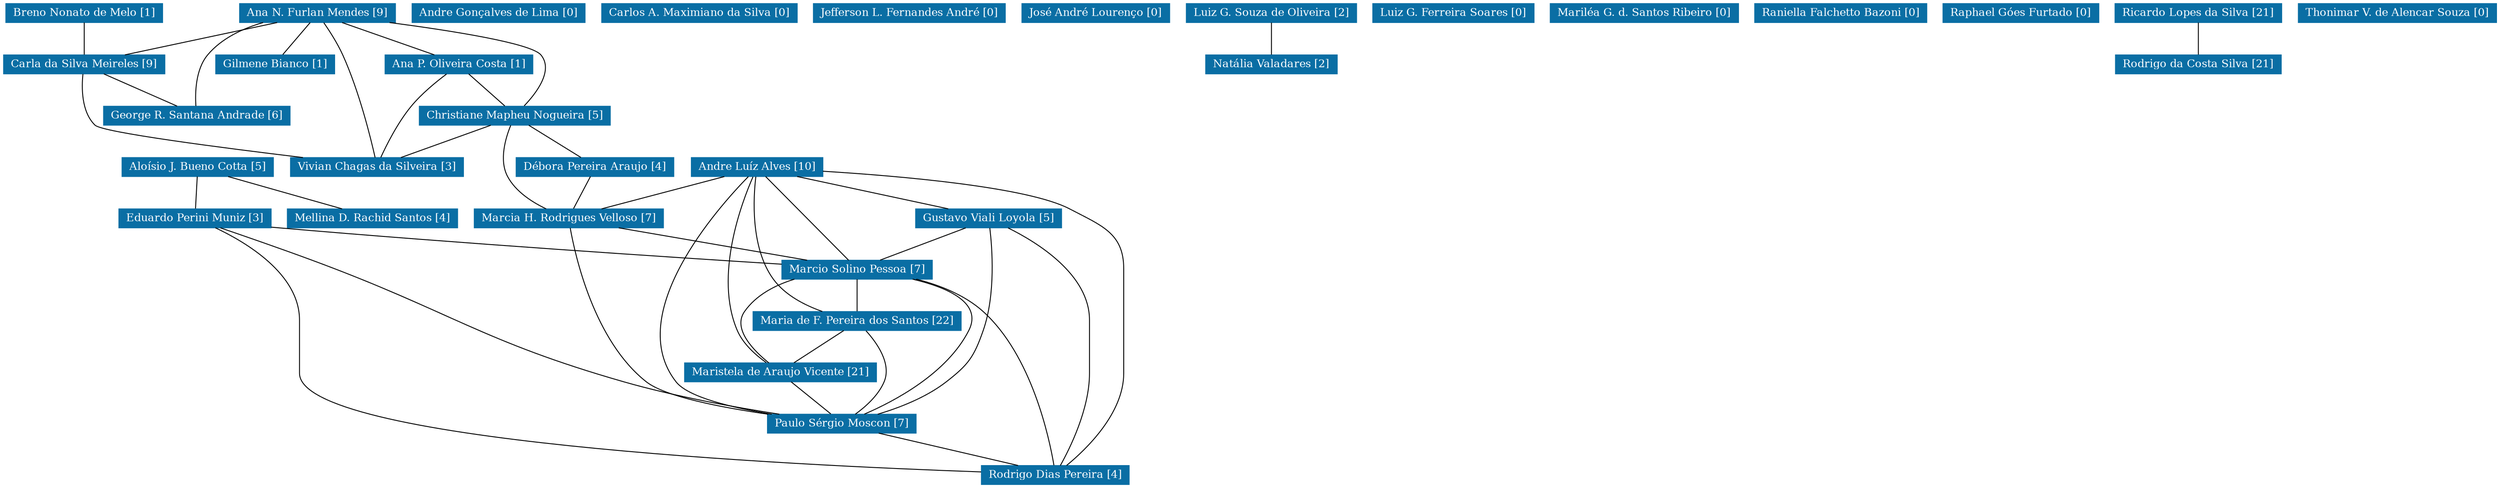 strict graph grafo1 {
	graph [bb="0,0,2501.5,534",
		id=grafo1,
		overlap=False
	];
	node [fontsize=12,
		label="\N",
		shape=rectangle,
		style=filled
	];
	0	[URL="membro-3298545143757892.html",
		color="#0A6EA4",
		fontcolor="#FFFFFF",
		height=0.29167,
		label="Aloísio J. Bueno Cotta [5]",
		pos="152,352.5",
		width=1.9583];
	10	[URL="membro-8285018770645807.html",
		color="#0A6EA4",
		fontcolor="#FFFFFF",
		height=0.29167,
		label="Eduardo Perini Muniz [3]",
		pos="69,295.5",
		width=1.9167];
	0 -- 10	[pos="137.54,341.92 122.4,331.89 98.754,316.22 83.57,306.16"];
	23	[URL="membro-9434564411683567.html",
		color="#0A6EA4",
		fontcolor="#FFFFFF",
		height=0.29167,
		label="Mellina D. Rachid Santos [4]",
		pos="234,295.5",
		width=2.1528];
	0 -- 23	[pos="166.28,341.92 181.24,331.89 204.6,316.22 219.61,306.16"];
	19	[URL="membro-2752782453011955.html",
		color="#0A6EA4",
		fontcolor="#FFFFFF",
		height=0.29167,
		label="Marcio Solino Pessoa [7]",
		pos="410,238.5",
		width=1.8889];
	10 -- 19	[pos="128.01,284.98 190.44,274.91 288.38,259.12 350.86,249.04"];
	25	[URL="membro-0422485640031962.html",
		color="#0A6EA4",
		fontcolor="#FFFFFF",
		height=0.29167,
		label="Paulo Sérgio Moscon [7]",
		pos="505,67.5",
		width=1.875];
	10 -- 25	[pos="78.004,284.98 111.81,249.34 230.31,125.24 252,114 309.95,83.963 384.26,73.395 437.32,69.856"];
	30	[URL="membro-3414799692619699.html",
		color="#0A6EA4",
		fontcolor="#FFFFFF",
		height=0.29167,
		label="Rodrigo Dias Pereira [4]",
		pos="505,10.5",
		width=1.8472];
	10 -- 30	[pos="73.279,284.83 81.346,265.69 98,221.47 98,182.5 98,182.5 98,182.5 98,123.5 98,53.786 322.78,25.833 438.25,16.073"];
	19 -- 25	[pos="406.28,227.58 401.88,214.18 396.06,189.8 404,171 412.93,149.86 424.82,151.27 441,135 460.89,115 483.68,91.071 495.98,78.066"];
	19 -- 30	[pos="376.09,227.9 319.42,210.1 215.13,168.71 252,114 293.31,52.689 378.22,28.039 438.26,18.136"];
	20	[URL="membro-0376041929696875.html",
		color="#0A6EA4",
		fontcolor="#FFFFFF",
		height=0.29167,
		label="Maria de F. Pereira dos Santos [22]",
		pos="505,181.5",
		width=2.5417];
	19 -- 20	[pos="426.55,227.92 443.88,217.89 470.94,202.22 488.32,192.16"];
	22	[URL="membro-1832685910267156.html",
		color="#0A6EA4",
		fontcolor="#FFFFFF",
		height=0.29167,
		label="Maristela de Araujo Vicente [21]",
		pos="347,124.5",
		width=2.375];
	19 -- 22	[pos="399.86,227.84 391.22,219.14 378.96,205.66 371,192 360,173.12 352.7,148.35 349.26,135"];
	25 -- 30	[pos="505,56.92 505,46.948 505,31.408 505,21.341"];
	20 -- 25	[pos="505,170.95 505,149.79 505,99.162 505,78.025"];
	20 -- 22	[pos="477.48,170.92 448.57,160.86 403.36,145.12 374.47,135.06"];
	22 -- 25	[pos="374.52,113.92 403.43,103.86 448.64,88.12 477.53,78.063"];
	1	[URL="membro-8266113579775016.html",
		color="#0A6EA4",
		fontcolor="#FFFFFF",
		height=0.29167,
		label="Ana N. Furlan Mendes [9]",
		pos="493,523.5",
		width=1.9861];
	2	[URL="membro-0380297522790929.html",
		color="#0A6EA4",
		fontcolor="#FFFFFF",
		height=0.29167,
		label="Ana P. Oliveira Costa [1]",
		pos="631,466.5",
		width=1.8889];
	1 -- 2	[pos="517.04,512.92 542.21,502.89 581.53,487.22 606.77,477.16"];
	6	[URL="membro-9685470701740945.html",
		color="#0A6EA4",
		fontcolor="#FFFFFF",
		height=0.29167,
		label="Carla da Silva Meireles [9]",
		pos="269,466.5",
		width=1.9861];
	1 -- 6	[pos="454.24,512.98 413.29,502.93 349.09,487.16 308.04,477.09"];
	8	[URL="membro-2522406207908377.html",
		color="#0A6EA4",
		fontcolor="#FFFFFF",
		height=0.29167,
		label="Christiane Mapheu Nogueira [5]",
		pos="727,409.5",
		width=2.3611];
	1 -- 8	[pos="553.55,512.96 613.09,503.06 696.66,487.57 708,477 723.98,462.1 726.84,434.77 727.16,420.22"];
	11	[URL="membro-1419428893704446.html",
		color="#0A6EA4",
		fontcolor="#FFFFFF",
		height=0.29167,
		label="George R. Santana Andrade [6]",
		pos="375,409.5",
		width=2.3194];
	1 -- 11	[pos="446.9,512.93 425.95,506.27 402.63,495.19 388,477 374.73,460.5 373.69,434.33 374.25,420.24"];
	12	[URL="membro-0111900440522917.html",
		color="#0A6EA4",
		fontcolor="#FFFFFF",
		height=0.29167,
		label="Gilmene Bianco [1]",
		pos="452,466.5",
		width=1.5278];
	1 -- 12	[pos="485.86,512.92 478.42,502.95 466.84,487.41 459.34,477.34"];
	32	[URL="membro-0811158352700883.html",
		color="#0A6EA4",
		fontcolor="#FFFFFF",
		height=0.29167,
		label="Vivian Chagas da Silveira [3]",
		pos="507,352.5",
		width=2.1667];
	1 -- 32	[pos="499.54,512.9 505.16,504.03 512.84,490.26 516,477 525.87,435.59 515.09,384.36 509.7,363.27"];
	2 -- 8	[pos="647.72,455.92 665.23,445.89 692.59,430.22 710.15,420.16"];
	2 -- 32	[pos="620.43,455.95 597,434.79 540.95,384.16 517.55,363.02"];
	6 -- 11	[pos="287.46,455.92 306.8,445.89 337,430.22 356.39,420.16"];
	6 -- 32	[pos="267.85,455.85 266.71,441.39 266.91,414.19 282,399 302.43,378.43 372.32,366.55 428.85,360.12"];
	8 -- 32	[pos="688.68,398.92 648.42,388.86 585.48,373.12 545.25,363.06"];
	18	[URL="membro-9991164750729669.html",
		color="#0A6EA4",
		fontcolor="#FFFFFF",
		height=0.29167,
		label="Marcia H. Rodrigues Velloso [7]",
		pos="853,295.5",
		width=2.375];
	8 -- 18	[pos="731.99,398.93 739.6,385.05 755.19,359.14 774,342 790.96,326.54 814.05,314 830.89,306.03"];
	9	[URL="membro-9664531819814847.html",
		color="#0A6EA4",
		fontcolor="#FFFFFF",
		height=0.29167,
		label="Débora Pereira Araujo [4]",
		pos="853,352.5",
		width=1.9444];
	8 -- 9	[pos="748.95,398.92 771.93,388.89 807.83,373.22 830.88,363.16"];
	18 -- 19	[pos="776.34,284.98 692.27,274.54 558.62,257.95 478.1,247.95"];
	18 -- 25	[pos="848.63,284.75 834.36,254.09 785.93,159.04 715,114 672.49,87.006 616.41,75.829 572.9,71.294"];
	9 -- 18	[pos="853,341.92 853,331.95 853,316.41 853,306.34"];
	3	[URL="membro-4496654673061366.html",
		color="#0A6EA4",
		fontcolor="#FFFFFF",
		height=0.29167,
		label="Andre Gonçalves de Lima [0]",
		pos="662,523.5",
		width=2.1944];
	4	[URL="membro-5320330508972933.html",
		color="#0A6EA4",
		fontcolor="#FFFFFF",
		height=0.29167,
		label="Andre Luíz Alves [10]",
		pos="665,352.5",
		width=1.7222];
	4 -- 19	[pos="604.67,341.94 570.63,335 528.03,323.66 493,306 462.99,290.87 433.7,263.64 419.27,249.16"];
	4 -- 25	[pos="670.31,341.95 680.33,323.01 701,279.12 701,239.5 701,239.5 701,239.5 701,180.5 701,118.68 626.58,90.517 569.45,78.009"];
	4 -- 30	[pos="676.38,341.87 685.61,333.4 698.17,320.22 705,306 731.03,251.76 728.2,229.7 715,171 702.16,113.88 696.01,91.888 649,57 624.37,38.72 \
592.17,27.645 564.47,21.008"];
	4 -- 20	[pos="620.69,341.93 585.57,333.44 540.39,320.21 528,306 499.05,272.8 501.46,215.1 503.77,192.23"];
	4 -- 22	[pos="603.09,341.96 515.42,326.97 362.45,294.79 333,249 309.54,212.52 331.55,157.19 342.09,135.1"];
	4 -- 18	[pos="697.75,341.92 732.15,331.86 785.94,316.12 820.31,306.06"];
	13	[URL="membro-6464661567161861.html",
		color="#0A6EA4",
		fontcolor="#FFFFFF",
		height=0.29167,
		label="Gustavo Viali Loyola [5]",
		pos="605,295.5",
		width=1.875];
	4 -- 13	[pos="654.55,341.92 643.67,331.95 626.72,316.41 615.74,306.34"];
	13 -- 19	[pos="571.03,284.92 535.35,274.86 479.56,259.12 443.9,249.06"];
	13 -- 25	[pos="607.39,284.74 612.16,263.23 621.08,210.52 605,171 587.76,128.63 543.64,94.215 520.19,78.209"];
	13 -- 30	[pos="614.06,284.88 630.38,266.52 663,224.54 663,182.5 663,182.5 663,182.5 663,123.5 663,65.668 591.68,34.989 544.87,21.083"];
	5	[URL="membro-3410912882231783.html",
		color="#0A6EA4",
		fontcolor="#FFFFFF",
		height=0.29167,
		label="Breno Nonato de Melo [1]",
		pos="269,523.5",
		width=1.9861];
	5 -- 6	[pos="269,512.92 269,502.95 269,487.41 269,477.34"];
	7	[URL="membro-6667248292479031.html",
		color="#0A6EA4",
		fontcolor="#FFFFFF",
		height=0.29167,
		label="Carlos A. Maximiano da Silva [0]",
		pos="847,523.5",
		width=2.4444];
	14	[URL="membro-6632598745671715.html",
		color="#0A6EA4",
		fontcolor="#FFFFFF",
		height=0.29167,
		label="Jefferson L. Fernandes André [0]",
		pos="1040,523.5",
		width=2.4028];
	15	[URL="membro-2699117520955351.html",
		color="#0A6EA4",
		fontcolor="#FFFFFF",
		height=0.29167,
		label="José André Lourenço [0]",
		pos="1212,523.5",
		width=1.8611];
	16	[URL="membro-5722300748929381.html",
		color="#0A6EA4",
		fontcolor="#FFFFFF",
		height=0.29167,
		label="Luiz G. Souza de Oliveira [2]",
		pos="1376,523.5",
		width=2.1944];
	24	[URL="membro-3689867487273875.html",
		color="#0A6EA4",
		fontcolor="#FFFFFF",
		height=0.29167,
		label="Natália Valadares [2]",
		pos="1376,466.5",
		width=1.6111];
	16 -- 24	[pos="1376,512.92 1376,502.95 1376,487.41 1376,477.34"];
	17	[URL="membro-4517059757920195.html",
		color="#0A6EA4",
		fontcolor="#FFFFFF",
		height=0.29167,
		label="Luiz G. Ferreira Soares [0]",
		pos="1545,523.5",
		width=2];
	21	[URL="membro-6838038881434963.html",
		color="#0A6EA4",
		fontcolor="#FFFFFF",
		height=0.29167,
		label="Mariléa G. d. Santos Ribeiro [0]",
		pos="1720,523.5",
		width=2.3472];
	26	[URL="membro-3349837205962461.html",
		color="#0A6EA4",
		fontcolor="#FFFFFF",
		height=0.29167,
		label="Raniella Falchetto Bazoni [0]",
		pos="1900,523.5",
		width=2.1528];
	27	[URL="membro-7034365539639197.html",
		color="#0A6EA4",
		fontcolor="#FFFFFF",
		height=0.29167,
		label="Raphael Góes Furtado [0]",
		pos="2066,523.5",
		width=1.9444];
	28	[URL="membro-2598314759854581.html",
		color="#0A6EA4",
		fontcolor="#FFFFFF",
		height=0.29167,
		label="Ricardo Lopes da Silva [21]",
		pos="2229,523.5",
		width=2.0833];
	29	[URL="membro-7120418895468591.html",
		color="#0A6EA4",
		fontcolor="#FFFFFF",
		height=0.29167,
		label="Rodrigo da Costa Silva [21]",
		pos="2229,466.5",
		width=2.0694];
	28 -- 29	[pos="2229,512.92 2229,502.95 2229,487.41 2229,477.34"];
	31	[URL="membro-6095468454824366.html",
		color="#0A6EA4",
		fontcolor="#FFFFFF",
		height=0.29167,
		label="Thonimar V. de Alencar Souza [0]",
		pos="2412,523.5",
		width=2.4861];
}
